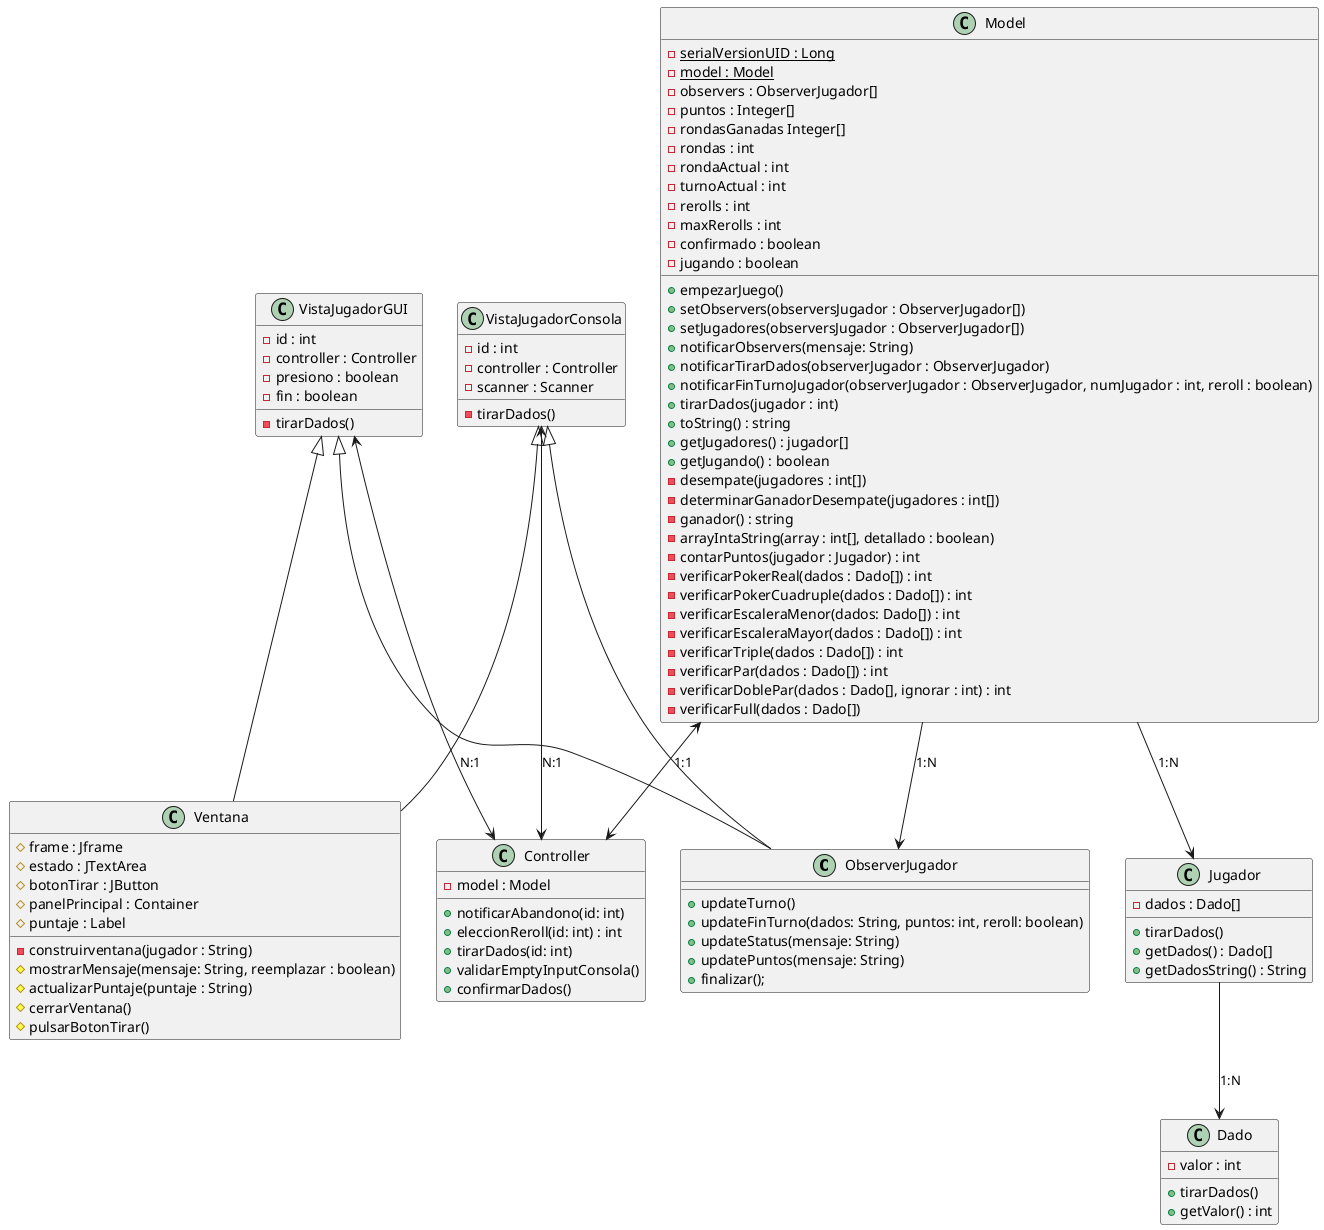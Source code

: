 @startuml
class ObserverJugador {
    + updateTurno()
    + updateFinTurno(dados: String, puntos: int, reroll: boolean)
    + updateStatus(mensaje: String)
    + updatePuntos(mensaje: String)
    + finalizar();
}

class Ventana{
    # frame : Jframe
    # estado : JTextArea
    # botonTirar : JButton
    # panelPrincipal : Container
    # puntaje : Label


    - construirventana(jugador : String)
    # mostrarMensaje(mensaje: String, reemplazar : boolean)
    # actualizarPuntaje(puntaje : String)
    # cerrarVentana()
    # pulsarBotonTirar()
}

class VistaJugadorGUI{
    - id : int
    - controller : Controller
    - presiono : boolean
    - fin : boolean

    - tirarDados()
}

class VistaJugadorConsola{
    - id : int
    - controller : Controller
    - scanner : Scanner

    - tirarDados()
}

class Controller {
    - model : Model

    + notificarAbandono(id: int)
    + eleccionReroll(id: int) : int
    + tirarDados(id: int)
    + validarEmptyInputConsola()
    + confirmarDados()
}

class Model {
    {static} - serialVersionUID : Long
    {static} - model : Model
    - observers : ObserverJugador[]
    - puntos : Integer[]
    - rondasGanadas Integer[]
    - rondas : int
    - rondaActual : int
    - turnoActual : int
    - rerolls : int
    - maxRerolls : int
    - confirmado : boolean
    - jugando : boolean

    + empezarJuego()
    + setObservers(observersJugador : ObserverJugador[])
    + setJugadores(observersJugador : ObserverJugador[])
    + notificarObservers(mensaje: String)
    + notificarTirarDados(observerJugador : ObserverJugador)
    + notificarFinTurnoJugador(observerJugador : ObserverJugador, numJugador : int, reroll : boolean)
    + tirarDados(jugador : int)
    + toString() : string
    + getJugadores() : jugador[]
    + getJugando() : boolean
    - desempate(jugadores : int[])
    - determinarGanadorDesempate(jugadores : int[])
    - ganador() : string
    - arrayIntaString(array : int[], detallado : boolean)
    - contarPuntos(jugador : Jugador) : int
    - verificarPokerReal(dados : Dado[]) : int
    - verificarPokerCuadruple(dados : Dado[]) : int
    - verificarEscaleraMenor(dados: Dado[]) : int
    - verificarEscaleraMayor(dados : Dado[]) : int
    - verificarTriple(dados : Dado[]) : int
    - verificarPar(dados : Dado[]) : int
    - verificarDoblePar(dados : Dado[], ignorar : int) : int
    - verificarFull(dados : Dado[])
}

class Jugador{
    - dados : Dado[]

    + tirarDados()
    + getDados() : Dado[]
    + getDadosString() : String
}

class Dado{
    - valor : int

    + tirarDados()
    + getValor() : int
}

VistaJugadorGUI <|-- Ventana
VistaJugadorGUI <|-- ObserverJugador
VistaJugadorConsola <|-- Ventana
VistaJugadorConsola <|-- ObserverJugador
VistaJugadorGUI <--> Controller : N:1
VistaJugadorConsola <--> Controller : N:1
Jugador --> Dado : 1:N
Model --> Jugador : 1:N
Model <--> Controller : 1:1
Model --> ObserverJugador : 1:N
@enduml